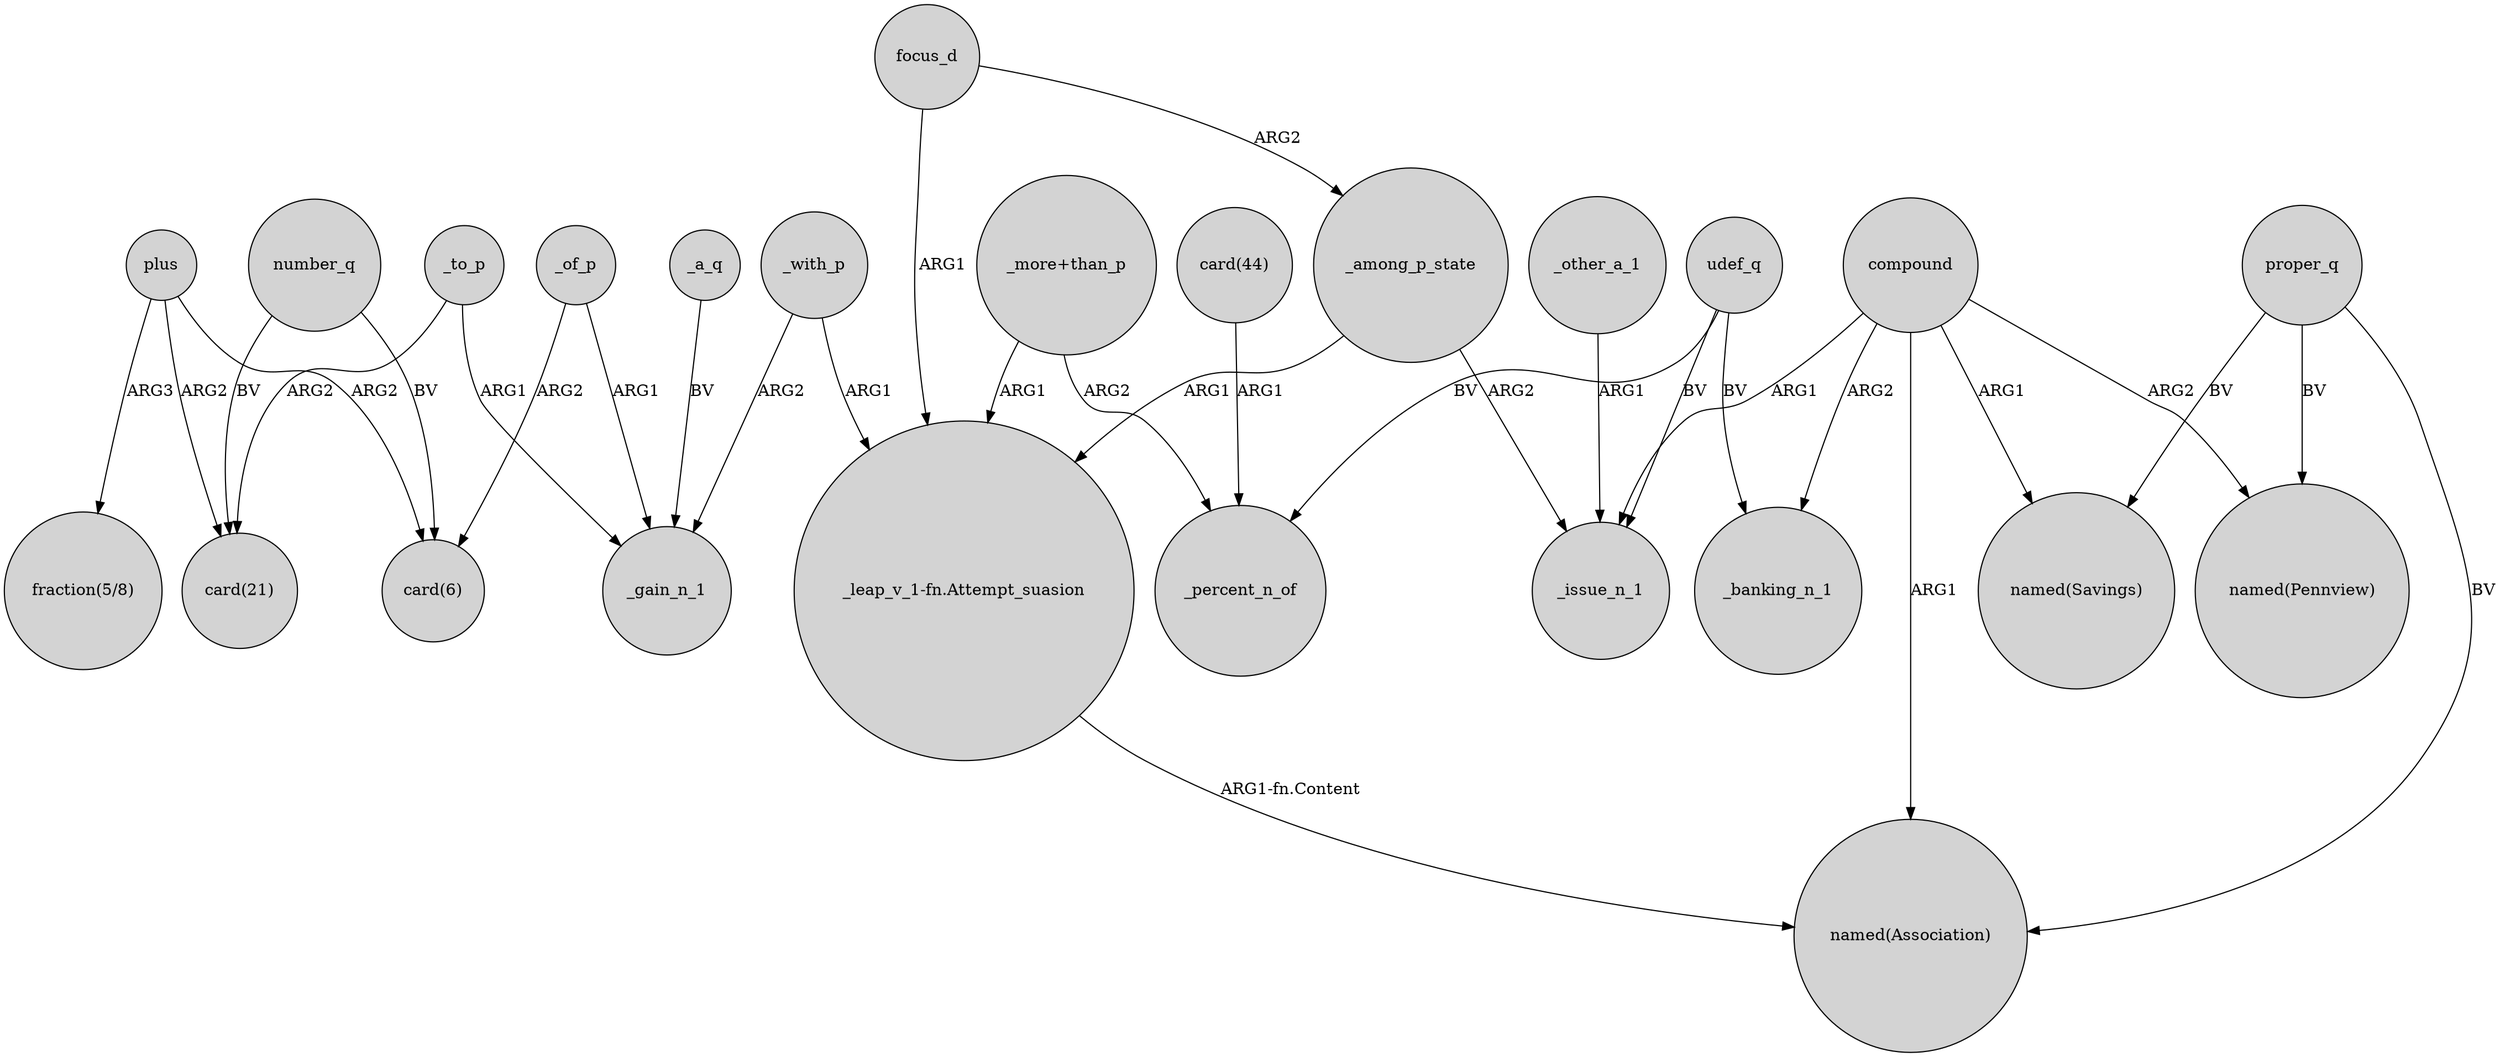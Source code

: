 digraph {
	node [shape=circle style=filled]
	number_q -> "card(21)" [label=BV]
	plus -> "card(21)" [label=ARG2]
	_a_q -> _gain_n_1 [label=BV]
	compound -> "named(Association)" [label=ARG1]
	_other_a_1 -> _issue_n_1 [label=ARG1]
	udef_q -> _banking_n_1 [label=BV]
	proper_q -> "named(Pennview)" [label=BV]
	compound -> "named(Pennview)" [label=ARG2]
	_with_p -> "_leap_v_1-fn.Attempt_suasion" [label=ARG1]
	focus_d -> _among_p_state [label=ARG2]
	number_q -> "card(6)" [label=BV]
	udef_q -> _percent_n_of [label=BV]
	"_more+than_p" -> "_leap_v_1-fn.Attempt_suasion" [label=ARG1]
	_to_p -> _gain_n_1 [label=ARG1]
	_with_p -> _gain_n_1 [label=ARG2]
	_to_p -> "card(21)" [label=ARG2]
	udef_q -> _issue_n_1 [label=BV]
	proper_q -> "named(Savings)" [label=BV]
	"card(44)" -> _percent_n_of [label=ARG1]
	_among_p_state -> "_leap_v_1-fn.Attempt_suasion" [label=ARG1]
	_of_p -> _gain_n_1 [label=ARG1]
	_of_p -> "card(6)" [label=ARG2]
	plus -> "card(6)" [label=ARG2]
	"_more+than_p" -> _percent_n_of [label=ARG2]
	proper_q -> "named(Association)" [label=BV]
	"_leap_v_1-fn.Attempt_suasion" -> "named(Association)" [label="ARG1-fn.Content"]
	_among_p_state -> _issue_n_1 [label=ARG2]
	compound -> _issue_n_1 [label=ARG1]
	focus_d -> "_leap_v_1-fn.Attempt_suasion" [label=ARG1]
	compound -> "named(Savings)" [label=ARG1]
	compound -> _banking_n_1 [label=ARG2]
	plus -> "fraction(5/8)" [label=ARG3]
}
